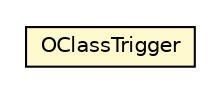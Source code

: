 #!/usr/local/bin/dot
#
# Class diagram 
# Generated by UMLGraph version R5_6-24-gf6e263 (http://www.umlgraph.org/)
#

digraph G {
	edge [fontname="Helvetica",fontsize=10,labelfontname="Helvetica",labelfontsize=10];
	node [fontname="Helvetica",fontsize=10,shape=plaintext];
	nodesep=0.25;
	ranksep=0.5;
	// com.orientechnologies.orient.core.db.record.OClassTrigger
	c1770120 [label=<<table title="com.orientechnologies.orient.core.db.record.OClassTrigger" border="0" cellborder="1" cellspacing="0" cellpadding="2" port="p" bgcolor="lemonChiffon" href="./OClassTrigger.html">
		<tr><td><table border="0" cellspacing="0" cellpadding="1">
<tr><td align="center" balign="center"> OClassTrigger </td></tr>
		</table></td></tr>
		</table>>, URL="./OClassTrigger.html", fontname="Helvetica", fontcolor="black", fontsize=10.0];
}

